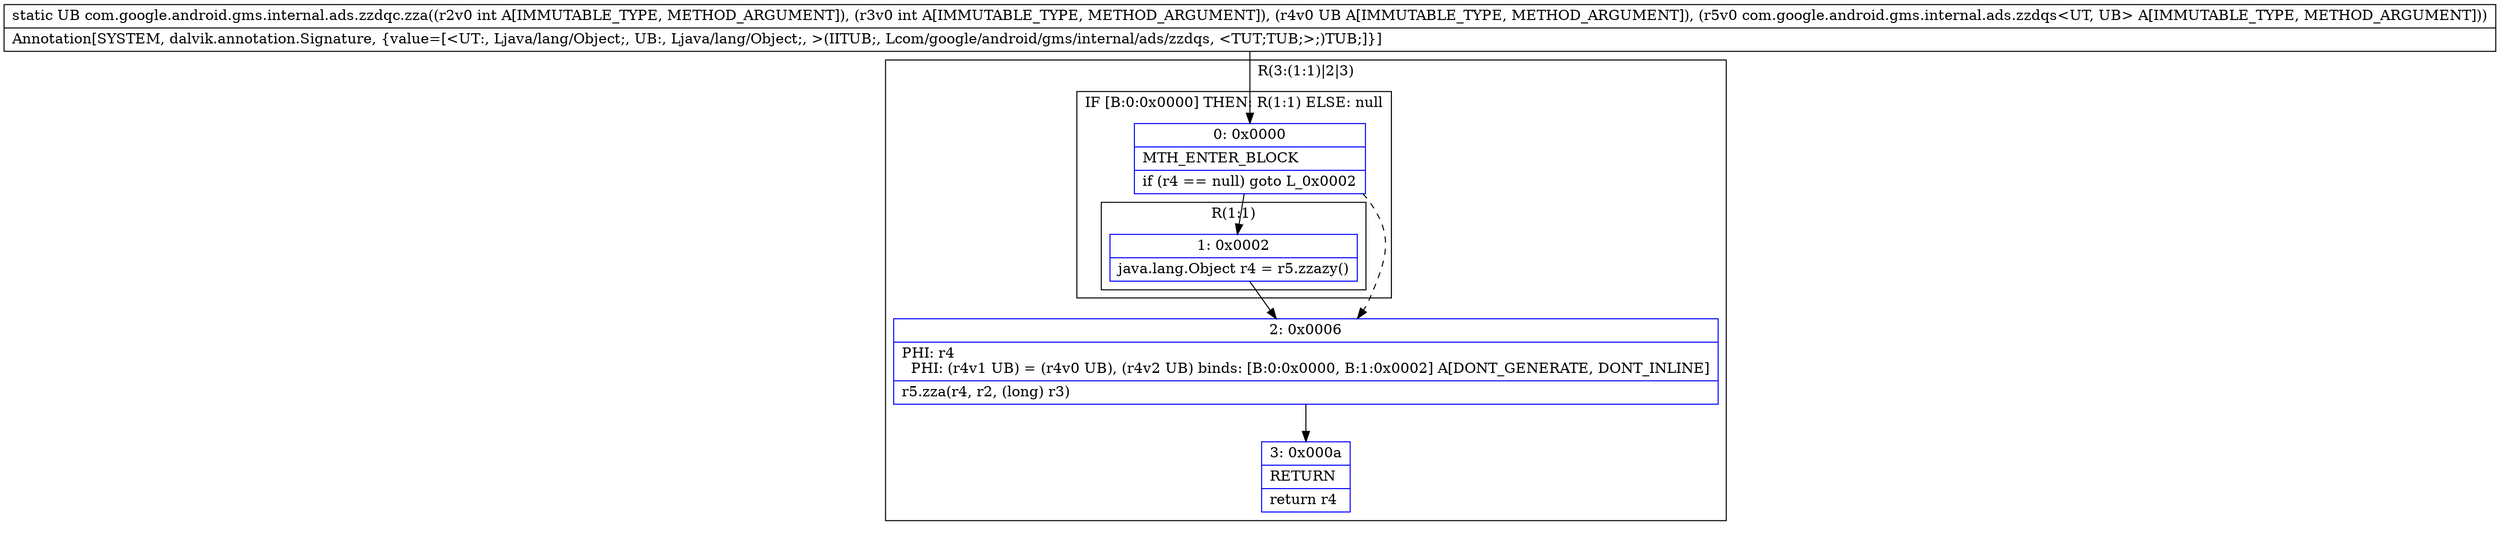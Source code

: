 digraph "CFG forcom.google.android.gms.internal.ads.zzdqc.zza(IILjava\/lang\/Object;Lcom\/google\/android\/gms\/internal\/ads\/zzdqs;)Ljava\/lang\/Object;" {
subgraph cluster_Region_1973847079 {
label = "R(3:(1:1)|2|3)";
node [shape=record,color=blue];
subgraph cluster_IfRegion_633298230 {
label = "IF [B:0:0x0000] THEN: R(1:1) ELSE: null";
node [shape=record,color=blue];
Node_0 [shape=record,label="{0\:\ 0x0000|MTH_ENTER_BLOCK\l|if (r4 == null) goto L_0x0002\l}"];
subgraph cluster_Region_1911389397 {
label = "R(1:1)";
node [shape=record,color=blue];
Node_1 [shape=record,label="{1\:\ 0x0002|java.lang.Object r4 = r5.zzazy()\l}"];
}
}
Node_2 [shape=record,label="{2\:\ 0x0006|PHI: r4 \l  PHI: (r4v1 UB) = (r4v0 UB), (r4v2 UB) binds: [B:0:0x0000, B:1:0x0002] A[DONT_GENERATE, DONT_INLINE]\l|r5.zza(r4, r2, (long) r3)\l}"];
Node_3 [shape=record,label="{3\:\ 0x000a|RETURN\l|return r4\l}"];
}
MethodNode[shape=record,label="{static UB com.google.android.gms.internal.ads.zzdqc.zza((r2v0 int A[IMMUTABLE_TYPE, METHOD_ARGUMENT]), (r3v0 int A[IMMUTABLE_TYPE, METHOD_ARGUMENT]), (r4v0 UB A[IMMUTABLE_TYPE, METHOD_ARGUMENT]), (r5v0 com.google.android.gms.internal.ads.zzdqs\<UT, UB\> A[IMMUTABLE_TYPE, METHOD_ARGUMENT]))  | Annotation[SYSTEM, dalvik.annotation.Signature, \{value=[\<UT:, Ljava\/lang\/Object;, UB:, Ljava\/lang\/Object;, \>(IITUB;, Lcom\/google\/android\/gms\/internal\/ads\/zzdqs, \<TUT;TUB;\>;)TUB;]\}]\l}"];
MethodNode -> Node_0;
Node_0 -> Node_1;
Node_0 -> Node_2[style=dashed];
Node_1 -> Node_2;
Node_2 -> Node_3;
}

